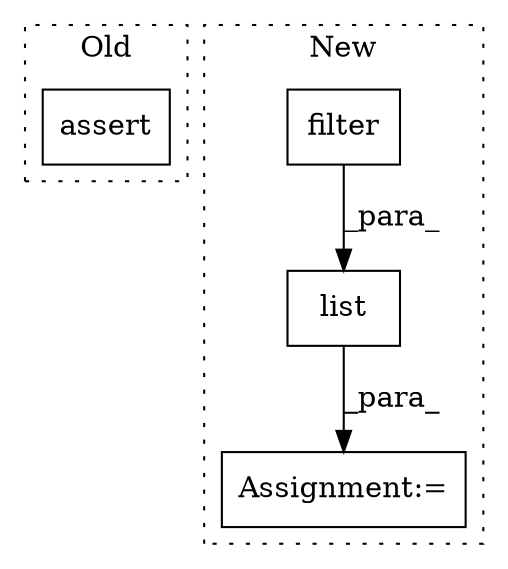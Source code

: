 digraph G {
subgraph cluster0 {
1 [label="assert" a="32" s="95734,95783" l="13,1" shape="box"];
label = "Old";
style="dotted";
}
subgraph cluster1 {
2 [label="filter" a="32" s="92987,93017" l="7,1" shape="box"];
3 [label="Assignment:=" a="7" s="92953" l="1" shape="box"];
4 [label="list" a="32" s="92954,93040" l="5,1" shape="box"];
label = "New";
style="dotted";
}
2 -> 4 [label="_para_"];
4 -> 3 [label="_para_"];
}